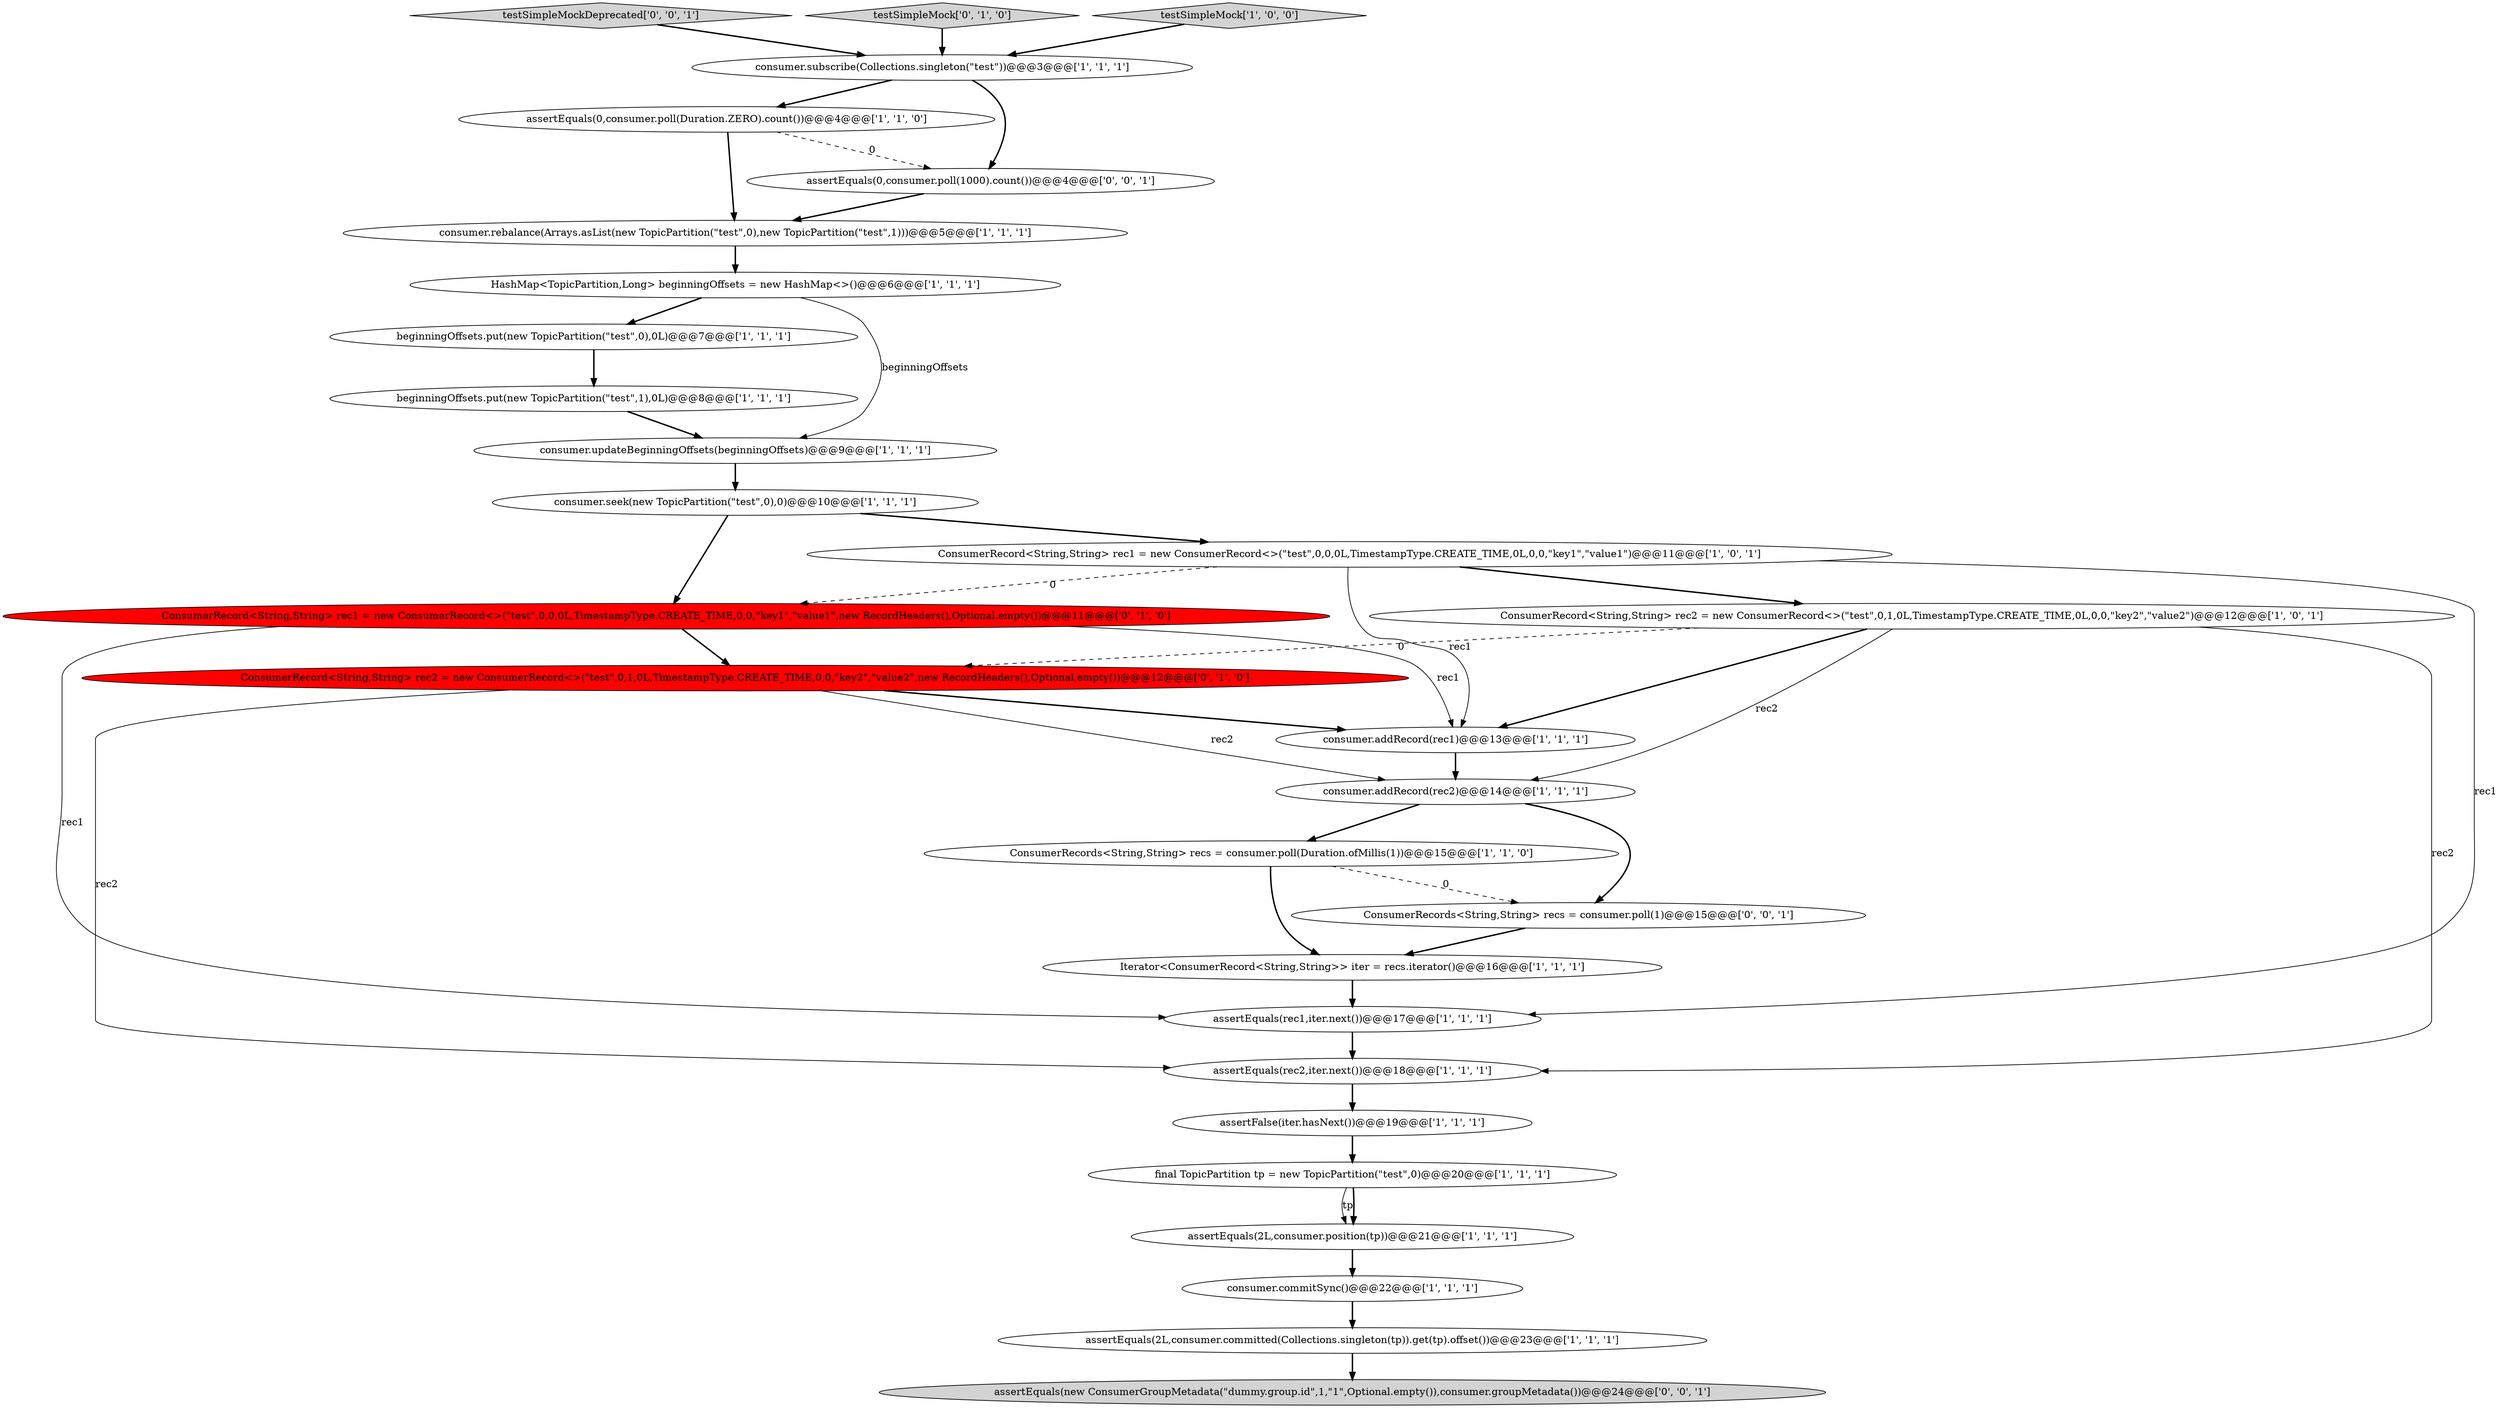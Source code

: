 digraph {
19 [style = filled, label = "beginningOffsets.put(new TopicPartition(\"test\",0),0L)@@@7@@@['1', '1', '1']", fillcolor = white, shape = ellipse image = "AAA0AAABBB1BBB"];
17 [style = filled, label = "assertFalse(iter.hasNext())@@@19@@@['1', '1', '1']", fillcolor = white, shape = ellipse image = "AAA0AAABBB1BBB"];
14 [style = filled, label = "HashMap<TopicPartition,Long> beginningOffsets = new HashMap<>()@@@6@@@['1', '1', '1']", fillcolor = white, shape = ellipse image = "AAA0AAABBB1BBB"];
28 [style = filled, label = "testSimpleMockDeprecated['0', '0', '1']", fillcolor = lightgray, shape = diamond image = "AAA0AAABBB3BBB"];
1 [style = filled, label = "consumer.rebalance(Arrays.asList(new TopicPartition(\"test\",0),new TopicPartition(\"test\",1)))@@@5@@@['1', '1', '1']", fillcolor = white, shape = ellipse image = "AAA0AAABBB1BBB"];
5 [style = filled, label = "consumer.seek(new TopicPartition(\"test\",0),0)@@@10@@@['1', '1', '1']", fillcolor = white, shape = ellipse image = "AAA0AAABBB1BBB"];
16 [style = filled, label = "ConsumerRecord<String,String> rec1 = new ConsumerRecord<>(\"test\",0,0,0L,TimestampType.CREATE_TIME,0L,0,0,\"key1\",\"value1\")@@@11@@@['1', '0', '1']", fillcolor = white, shape = ellipse image = "AAA0AAABBB1BBB"];
9 [style = filled, label = "ConsumerRecord<String,String> rec2 = new ConsumerRecord<>(\"test\",0,1,0L,TimestampType.CREATE_TIME,0L,0,0,\"key2\",\"value2\")@@@12@@@['1', '0', '1']", fillcolor = white, shape = ellipse image = "AAA0AAABBB1BBB"];
10 [style = filled, label = "consumer.addRecord(rec1)@@@13@@@['1', '1', '1']", fillcolor = white, shape = ellipse image = "AAA0AAABBB1BBB"];
8 [style = filled, label = "assertEquals(0,consumer.poll(Duration.ZERO).count())@@@4@@@['1', '1', '0']", fillcolor = white, shape = ellipse image = "AAA0AAABBB1BBB"];
12 [style = filled, label = "assertEquals(2L,consumer.committed(Collections.singleton(tp)).get(tp).offset())@@@23@@@['1', '1', '1']", fillcolor = white, shape = ellipse image = "AAA0AAABBB1BBB"];
23 [style = filled, label = "ConsumerRecord<String,String> rec1 = new ConsumerRecord<>(\"test\",0,0,0L,TimestampType.CREATE_TIME,0,0,\"key1\",\"value1\",new RecordHeaders(),Optional.empty())@@@11@@@['0', '1', '0']", fillcolor = red, shape = ellipse image = "AAA1AAABBB2BBB"];
15 [style = filled, label = "ConsumerRecords<String,String> recs = consumer.poll(Duration.ofMillis(1))@@@15@@@['1', '1', '0']", fillcolor = white, shape = ellipse image = "AAA0AAABBB1BBB"];
11 [style = filled, label = "assertEquals(2L,consumer.position(tp))@@@21@@@['1', '1', '1']", fillcolor = white, shape = ellipse image = "AAA0AAABBB1BBB"];
0 [style = filled, label = "consumer.subscribe(Collections.singleton(\"test\"))@@@3@@@['1', '1', '1']", fillcolor = white, shape = ellipse image = "AAA0AAABBB1BBB"];
18 [style = filled, label = "consumer.addRecord(rec2)@@@14@@@['1', '1', '1']", fillcolor = white, shape = ellipse image = "AAA0AAABBB1BBB"];
13 [style = filled, label = "Iterator<ConsumerRecord<String,String>> iter = recs.iterator()@@@16@@@['1', '1', '1']", fillcolor = white, shape = ellipse image = "AAA0AAABBB1BBB"];
6 [style = filled, label = "consumer.commitSync()@@@22@@@['1', '1', '1']", fillcolor = white, shape = ellipse image = "AAA0AAABBB1BBB"];
2 [style = filled, label = "assertEquals(rec2,iter.next())@@@18@@@['1', '1', '1']", fillcolor = white, shape = ellipse image = "AAA0AAABBB1BBB"];
7 [style = filled, label = "assertEquals(rec1,iter.next())@@@17@@@['1', '1', '1']", fillcolor = white, shape = ellipse image = "AAA0AAABBB1BBB"];
24 [style = filled, label = "testSimpleMock['0', '1', '0']", fillcolor = lightgray, shape = diamond image = "AAA0AAABBB2BBB"];
22 [style = filled, label = "ConsumerRecord<String,String> rec2 = new ConsumerRecord<>(\"test\",0,1,0L,TimestampType.CREATE_TIME,0,0,\"key2\",\"value2\",new RecordHeaders(),Optional.empty())@@@12@@@['0', '1', '0']", fillcolor = red, shape = ellipse image = "AAA1AAABBB2BBB"];
4 [style = filled, label = "beginningOffsets.put(new TopicPartition(\"test\",1),0L)@@@8@@@['1', '1', '1']", fillcolor = white, shape = ellipse image = "AAA0AAABBB1BBB"];
3 [style = filled, label = "consumer.updateBeginningOffsets(beginningOffsets)@@@9@@@['1', '1', '1']", fillcolor = white, shape = ellipse image = "AAA0AAABBB1BBB"];
20 [style = filled, label = "final TopicPartition tp = new TopicPartition(\"test\",0)@@@20@@@['1', '1', '1']", fillcolor = white, shape = ellipse image = "AAA0AAABBB1BBB"];
26 [style = filled, label = "assertEquals(new ConsumerGroupMetadata(\"dummy.group.id\",1,\"1\",Optional.empty()),consumer.groupMetadata())@@@24@@@['0', '0', '1']", fillcolor = lightgray, shape = ellipse image = "AAA0AAABBB3BBB"];
25 [style = filled, label = "assertEquals(0,consumer.poll(1000).count())@@@4@@@['0', '0', '1']", fillcolor = white, shape = ellipse image = "AAA0AAABBB3BBB"];
27 [style = filled, label = "ConsumerRecords<String,String> recs = consumer.poll(1)@@@15@@@['0', '0', '1']", fillcolor = white, shape = ellipse image = "AAA0AAABBB3BBB"];
21 [style = filled, label = "testSimpleMock['1', '0', '0']", fillcolor = lightgray, shape = diamond image = "AAA0AAABBB1BBB"];
2->17 [style = bold, label=""];
27->13 [style = bold, label=""];
10->18 [style = bold, label=""];
4->3 [style = bold, label=""];
15->13 [style = bold, label=""];
25->1 [style = bold, label=""];
16->10 [style = solid, label="rec1"];
21->0 [style = bold, label=""];
5->23 [style = bold, label=""];
24->0 [style = bold, label=""];
11->6 [style = bold, label=""];
18->15 [style = bold, label=""];
23->7 [style = solid, label="rec1"];
14->19 [style = bold, label=""];
9->22 [style = dashed, label="0"];
16->23 [style = dashed, label="0"];
12->26 [style = bold, label=""];
9->10 [style = bold, label=""];
9->2 [style = solid, label="rec2"];
16->7 [style = solid, label="rec1"];
5->16 [style = bold, label=""];
8->1 [style = bold, label=""];
28->0 [style = bold, label=""];
3->5 [style = bold, label=""];
23->22 [style = bold, label=""];
18->27 [style = bold, label=""];
0->25 [style = bold, label=""];
13->7 [style = bold, label=""];
7->2 [style = bold, label=""];
0->8 [style = bold, label=""];
22->10 [style = bold, label=""];
22->18 [style = solid, label="rec2"];
8->25 [style = dashed, label="0"];
17->20 [style = bold, label=""];
1->14 [style = bold, label=""];
23->10 [style = solid, label="rec1"];
14->3 [style = solid, label="beginningOffsets"];
19->4 [style = bold, label=""];
15->27 [style = dashed, label="0"];
22->2 [style = solid, label="rec2"];
9->18 [style = solid, label="rec2"];
20->11 [style = solid, label="tp"];
16->9 [style = bold, label=""];
20->11 [style = bold, label=""];
6->12 [style = bold, label=""];
}
